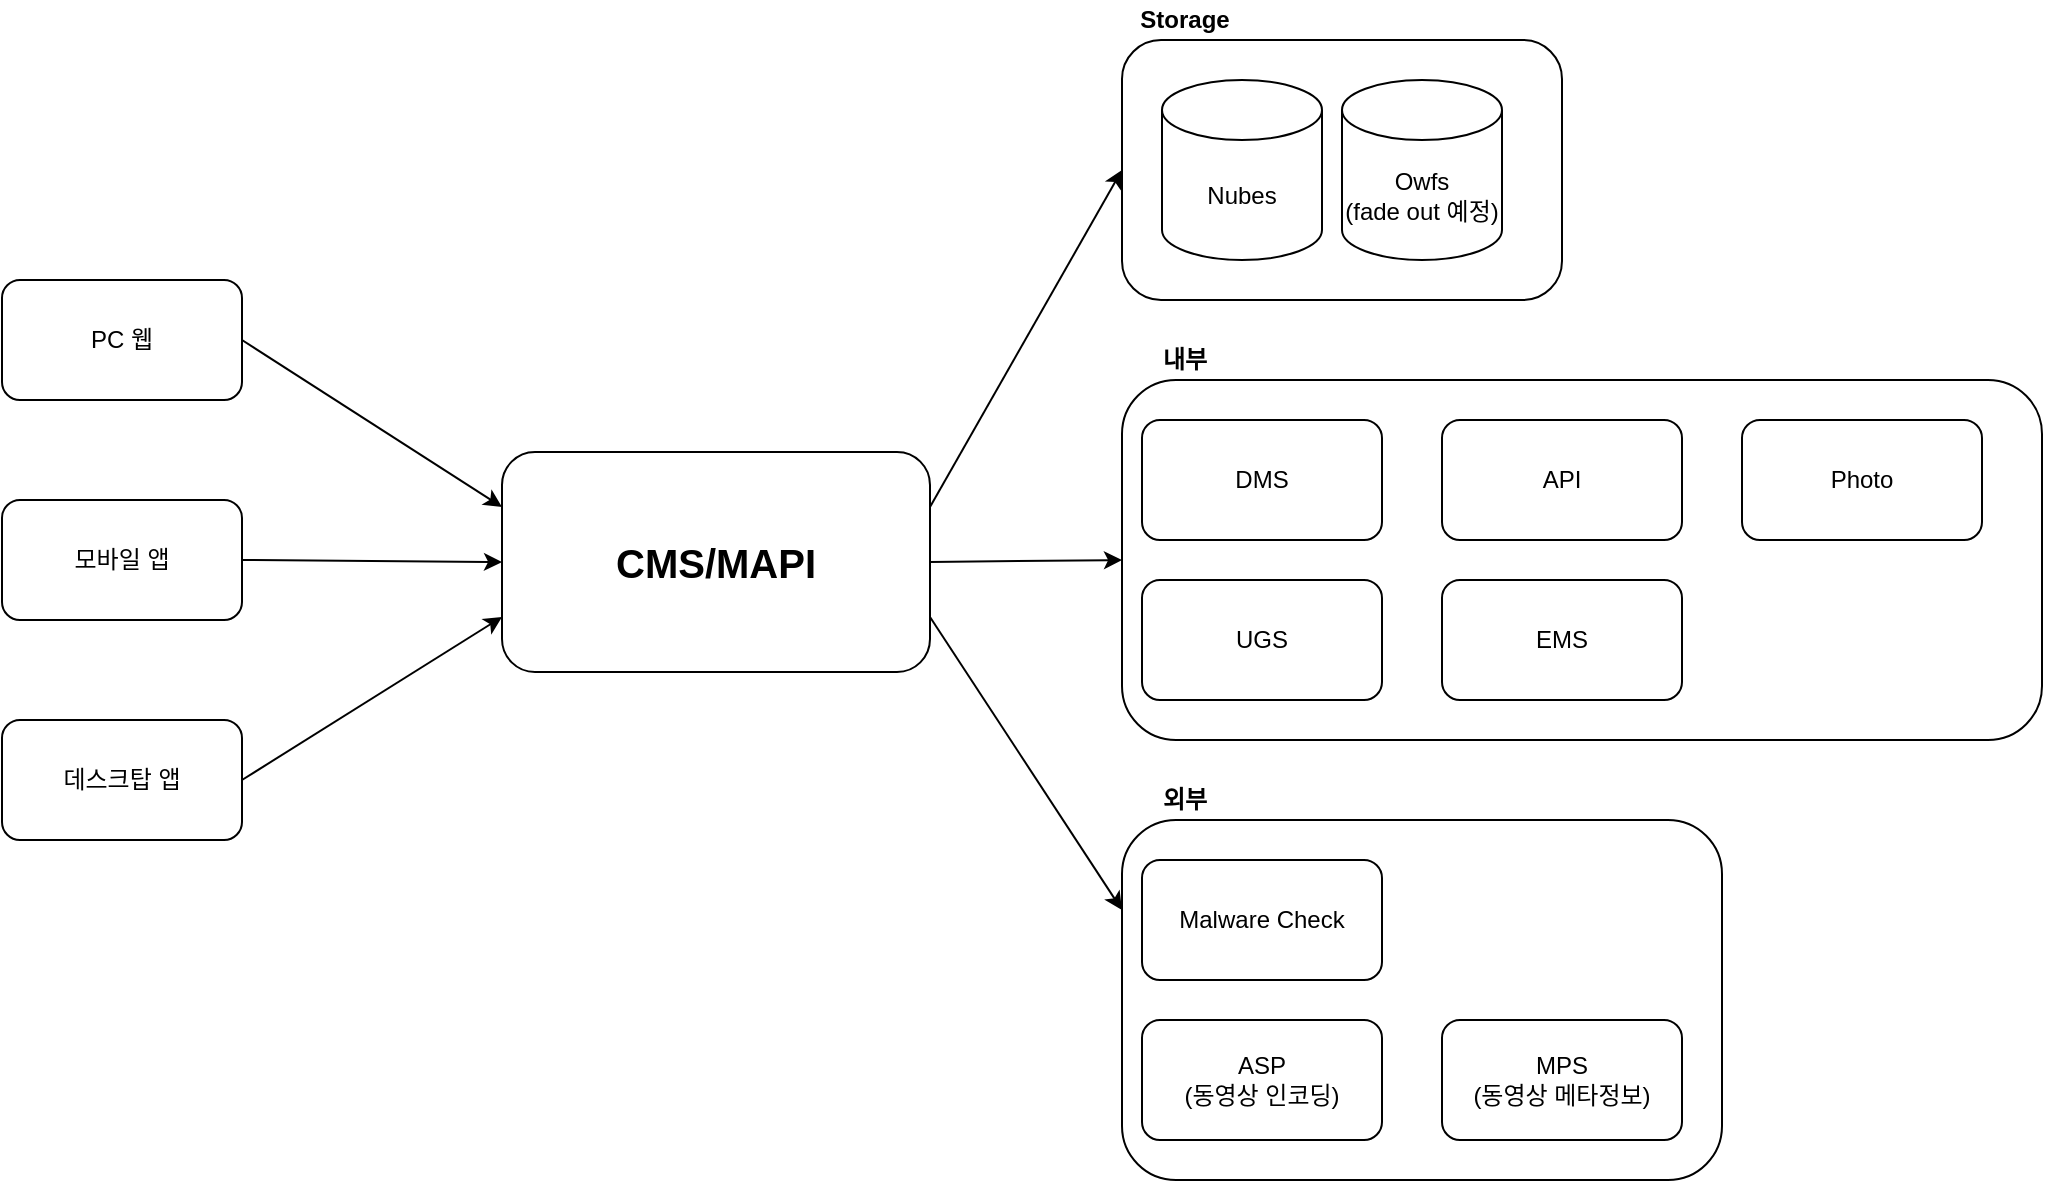 <mxfile version="14.6.11" type="github">
  <diagram id="kE8mJGLQwn88KNfwknXC" name="Page-1">
    <mxGraphModel dx="1623" dy="1050" grid="0" gridSize="10" guides="0" tooltips="1" connect="0" arrows="0" fold="1" page="1" pageScale="1" pageWidth="827" pageHeight="1169" math="0" shadow="0">
      <root>
        <mxCell id="0" />
        <mxCell id="1" parent="0" />
        <mxCell id="mJZmfWPgpqEshg-i4K1A-1" value="&lt;b&gt;&lt;font style=&quot;font-size: 20px&quot;&gt;CMS/MAPI&lt;/font&gt;&lt;/b&gt;" style="rounded=1;whiteSpace=wrap;html=1;" vertex="1" parent="1">
          <mxGeometry x="270" y="356" width="214" height="110" as="geometry" />
        </mxCell>
        <mxCell id="mJZmfWPgpqEshg-i4K1A-19" value="" style="group" vertex="1" connectable="0" parent="1">
          <mxGeometry x="580" y="130" width="220" height="150" as="geometry" />
        </mxCell>
        <mxCell id="mJZmfWPgpqEshg-i4K1A-7" value="" style="rounded=1;whiteSpace=wrap;html=1;" vertex="1" parent="mJZmfWPgpqEshg-i4K1A-19">
          <mxGeometry y="20" width="220" height="130" as="geometry" />
        </mxCell>
        <mxCell id="mJZmfWPgpqEshg-i4K1A-4" value="Owfs&lt;br&gt;(fade out 예정)" style="shape=cylinder3;whiteSpace=wrap;html=1;boundedLbl=1;backgroundOutline=1;size=15;" vertex="1" parent="mJZmfWPgpqEshg-i4K1A-19">
          <mxGeometry x="110" y="40" width="80" height="90" as="geometry" />
        </mxCell>
        <mxCell id="mJZmfWPgpqEshg-i4K1A-5" value="Nubes" style="shape=cylinder3;whiteSpace=wrap;html=1;boundedLbl=1;backgroundOutline=1;size=15;" vertex="1" parent="mJZmfWPgpqEshg-i4K1A-19">
          <mxGeometry x="20" y="40" width="80" height="90" as="geometry" />
        </mxCell>
        <mxCell id="mJZmfWPgpqEshg-i4K1A-8" value="&lt;b&gt;Storage&lt;/b&gt;" style="text;html=1;align=center;verticalAlign=middle;resizable=0;points=[];autosize=1;strokeColor=none;" vertex="1" parent="mJZmfWPgpqEshg-i4K1A-19">
          <mxGeometry x="3" y="1" width="55" height="18" as="geometry" />
        </mxCell>
        <mxCell id="mJZmfWPgpqEshg-i4K1A-16" value="" style="rounded=1;whiteSpace=wrap;html=1;" vertex="1" parent="1">
          <mxGeometry x="580" y="320" width="460" height="180" as="geometry" />
        </mxCell>
        <mxCell id="mJZmfWPgpqEshg-i4K1A-9" value="DMS" style="rounded=1;whiteSpace=wrap;html=1;" vertex="1" parent="1">
          <mxGeometry x="590" y="340" width="120" height="60" as="geometry" />
        </mxCell>
        <mxCell id="mJZmfWPgpqEshg-i4K1A-10" value="UGS" style="rounded=1;whiteSpace=wrap;html=1;" vertex="1" parent="1">
          <mxGeometry x="590" y="420" width="120" height="60" as="geometry" />
        </mxCell>
        <mxCell id="mJZmfWPgpqEshg-i4K1A-11" value="API" style="rounded=1;whiteSpace=wrap;html=1;" vertex="1" parent="1">
          <mxGeometry x="740" y="340" width="120" height="60" as="geometry" />
        </mxCell>
        <mxCell id="mJZmfWPgpqEshg-i4K1A-12" value="EMS" style="rounded=1;whiteSpace=wrap;html=1;" vertex="1" parent="1">
          <mxGeometry x="740" y="420" width="120" height="60" as="geometry" />
        </mxCell>
        <mxCell id="mJZmfWPgpqEshg-i4K1A-17" value="&lt;b&gt;내부&lt;/b&gt;" style="text;html=1;align=center;verticalAlign=middle;resizable=0;points=[];autosize=1;strokeColor=none;" vertex="1" parent="1">
          <mxGeometry x="595" y="301" width="31" height="18" as="geometry" />
        </mxCell>
        <mxCell id="mJZmfWPgpqEshg-i4K1A-23" value="Photo" style="rounded=1;whiteSpace=wrap;html=1;" vertex="1" parent="1">
          <mxGeometry x="890" y="340" width="120" height="60" as="geometry" />
        </mxCell>
        <mxCell id="mJZmfWPgpqEshg-i4K1A-24" value="" style="endArrow=classic;html=1;exitX=1;exitY=0.25;exitDx=0;exitDy=0;entryX=0;entryY=0.5;entryDx=0;entryDy=0;" edge="1" parent="1" source="mJZmfWPgpqEshg-i4K1A-1" target="mJZmfWPgpqEshg-i4K1A-7">
          <mxGeometry width="50" height="50" relative="1" as="geometry">
            <mxPoint x="480" y="460" as="sourcePoint" />
            <mxPoint x="530" y="410" as="targetPoint" />
          </mxGeometry>
        </mxCell>
        <mxCell id="mJZmfWPgpqEshg-i4K1A-25" value="" style="endArrow=classic;html=1;exitX=1;exitY=0.5;exitDx=0;exitDy=0;entryX=0;entryY=0.5;entryDx=0;entryDy=0;" edge="1" parent="1" source="mJZmfWPgpqEshg-i4K1A-1" target="mJZmfWPgpqEshg-i4K1A-16">
          <mxGeometry width="50" height="50" relative="1" as="geometry">
            <mxPoint x="400" y="405" as="sourcePoint" />
            <mxPoint x="590" y="225" as="targetPoint" />
          </mxGeometry>
        </mxCell>
        <mxCell id="mJZmfWPgpqEshg-i4K1A-26" value="" style="endArrow=classic;html=1;exitX=1;exitY=0.75;exitDx=0;exitDy=0;entryX=0;entryY=0.25;entryDx=0;entryDy=0;" edge="1" parent="1" source="mJZmfWPgpqEshg-i4K1A-1" target="mJZmfWPgpqEshg-i4K1A-20">
          <mxGeometry width="50" height="50" relative="1" as="geometry">
            <mxPoint x="400" y="420" as="sourcePoint" />
            <mxPoint x="590" y="420" as="targetPoint" />
          </mxGeometry>
        </mxCell>
        <mxCell id="mJZmfWPgpqEshg-i4K1A-20" value="" style="rounded=1;whiteSpace=wrap;html=1;" vertex="1" parent="1">
          <mxGeometry x="580" y="540" width="300" height="180" as="geometry" />
        </mxCell>
        <mxCell id="mJZmfWPgpqEshg-i4K1A-13" value="Malware Check" style="rounded=1;whiteSpace=wrap;html=1;" vertex="1" parent="1">
          <mxGeometry x="590" y="560" width="120" height="60" as="geometry" />
        </mxCell>
        <mxCell id="mJZmfWPgpqEshg-i4K1A-14" value="ASP&lt;br&gt;(동영상 인코딩)" style="rounded=1;whiteSpace=wrap;html=1;" vertex="1" parent="1">
          <mxGeometry x="590" y="640" width="120" height="60" as="geometry" />
        </mxCell>
        <mxCell id="mJZmfWPgpqEshg-i4K1A-15" value="MPS&lt;br&gt;(동영상 메타정보)" style="rounded=1;whiteSpace=wrap;html=1;" vertex="1" parent="1">
          <mxGeometry x="740" y="640" width="120" height="60" as="geometry" />
        </mxCell>
        <mxCell id="mJZmfWPgpqEshg-i4K1A-21" value="&lt;b&gt;외부&lt;/b&gt;" style="text;html=1;align=center;verticalAlign=middle;resizable=0;points=[];autosize=1;strokeColor=none;" vertex="1" parent="1">
          <mxGeometry x="595" y="521" width="31" height="18" as="geometry" />
        </mxCell>
        <mxCell id="mJZmfWPgpqEshg-i4K1A-27" value="PC 웹" style="rounded=1;whiteSpace=wrap;html=1;" vertex="1" parent="1">
          <mxGeometry x="20" y="270" width="120" height="60" as="geometry" />
        </mxCell>
        <mxCell id="mJZmfWPgpqEshg-i4K1A-28" value="모바일 앱" style="rounded=1;whiteSpace=wrap;html=1;" vertex="1" parent="1">
          <mxGeometry x="20" y="380" width="120" height="60" as="geometry" />
        </mxCell>
        <mxCell id="mJZmfWPgpqEshg-i4K1A-29" value="데스크탑 앱" style="rounded=1;whiteSpace=wrap;html=1;" vertex="1" parent="1">
          <mxGeometry x="20" y="490" width="120" height="60" as="geometry" />
        </mxCell>
        <mxCell id="mJZmfWPgpqEshg-i4K1A-30" value="" style="endArrow=classic;html=1;exitX=1;exitY=0.5;exitDx=0;exitDy=0;entryX=0;entryY=0.25;entryDx=0;entryDy=0;" edge="1" parent="1" source="mJZmfWPgpqEshg-i4K1A-27" target="mJZmfWPgpqEshg-i4K1A-1">
          <mxGeometry width="50" height="50" relative="1" as="geometry">
            <mxPoint x="270" y="260" as="sourcePoint" />
            <mxPoint x="320" y="210" as="targetPoint" />
          </mxGeometry>
        </mxCell>
        <mxCell id="mJZmfWPgpqEshg-i4K1A-31" value="" style="endArrow=classic;html=1;exitX=1;exitY=0.5;exitDx=0;exitDy=0;entryX=0;entryY=0.5;entryDx=0;entryDy=0;" edge="1" parent="1" source="mJZmfWPgpqEshg-i4K1A-28" target="mJZmfWPgpqEshg-i4K1A-1">
          <mxGeometry width="50" height="50" relative="1" as="geometry">
            <mxPoint x="150" y="310" as="sourcePoint" />
            <mxPoint x="280" y="405" as="targetPoint" />
          </mxGeometry>
        </mxCell>
        <mxCell id="mJZmfWPgpqEshg-i4K1A-32" value="" style="endArrow=classic;html=1;exitX=1;exitY=0.5;exitDx=0;exitDy=0;entryX=0;entryY=0.75;entryDx=0;entryDy=0;" edge="1" parent="1" source="mJZmfWPgpqEshg-i4K1A-29" target="mJZmfWPgpqEshg-i4K1A-1">
          <mxGeometry width="50" height="50" relative="1" as="geometry">
            <mxPoint x="150" y="420" as="sourcePoint" />
            <mxPoint x="280" y="480" as="targetPoint" />
          </mxGeometry>
        </mxCell>
      </root>
    </mxGraphModel>
  </diagram>
</mxfile>
